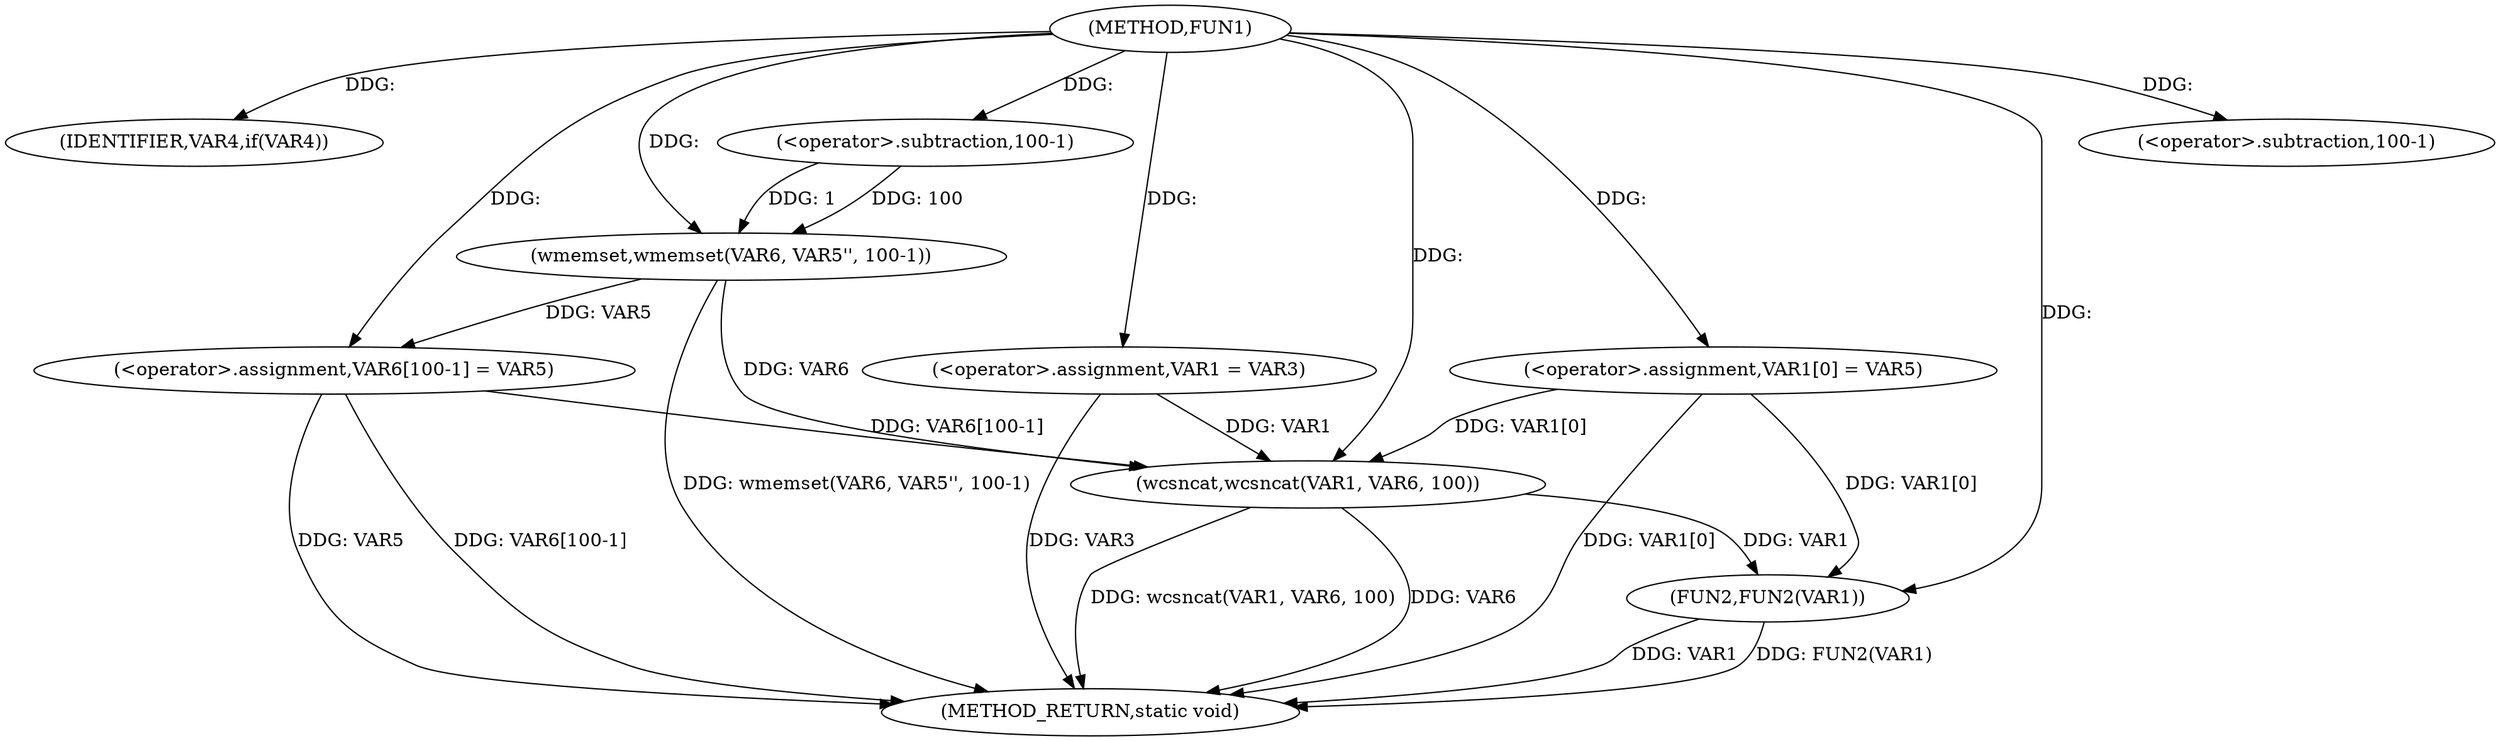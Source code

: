 digraph FUN1 {  
"1000100" [label = "(METHOD,FUN1)" ]
"1000137" [label = "(METHOD_RETURN,static void)" ]
"1000106" [label = "(IDENTIFIER,VAR4,if(VAR4))" ]
"1000108" [label = "(<operator>.assignment,VAR1 = VAR3)" ]
"1000111" [label = "(<operator>.assignment,VAR1[0] = VAR5)" ]
"1000118" [label = "(wmemset,wmemset(VAR6, VAR5'', 100-1))" ]
"1000121" [label = "(<operator>.subtraction,100-1)" ]
"1000124" [label = "(<operator>.assignment,VAR6[100-1] = VAR5)" ]
"1000127" [label = "(<operator>.subtraction,100-1)" ]
"1000131" [label = "(wcsncat,wcsncat(VAR1, VAR6, 100))" ]
"1000135" [label = "(FUN2,FUN2(VAR1))" ]
  "1000124" -> "1000137"  [ label = "DDG: VAR5"] 
  "1000124" -> "1000137"  [ label = "DDG: VAR6[100-1]"] 
  "1000118" -> "1000137"  [ label = "DDG: wmemset(VAR6, VAR5'', 100-1)"] 
  "1000135" -> "1000137"  [ label = "DDG: VAR1"] 
  "1000131" -> "1000137"  [ label = "DDG: VAR6"] 
  "1000111" -> "1000137"  [ label = "DDG: VAR1[0]"] 
  "1000135" -> "1000137"  [ label = "DDG: FUN2(VAR1)"] 
  "1000108" -> "1000137"  [ label = "DDG: VAR3"] 
  "1000131" -> "1000137"  [ label = "DDG: wcsncat(VAR1, VAR6, 100)"] 
  "1000100" -> "1000106"  [ label = "DDG: "] 
  "1000100" -> "1000108"  [ label = "DDG: "] 
  "1000100" -> "1000111"  [ label = "DDG: "] 
  "1000100" -> "1000118"  [ label = "DDG: "] 
  "1000121" -> "1000118"  [ label = "DDG: 100"] 
  "1000121" -> "1000118"  [ label = "DDG: 1"] 
  "1000100" -> "1000121"  [ label = "DDG: "] 
  "1000118" -> "1000124"  [ label = "DDG: VAR5"] 
  "1000100" -> "1000124"  [ label = "DDG: "] 
  "1000100" -> "1000127"  [ label = "DDG: "] 
  "1000111" -> "1000131"  [ label = "DDG: VAR1[0]"] 
  "1000108" -> "1000131"  [ label = "DDG: VAR1"] 
  "1000100" -> "1000131"  [ label = "DDG: "] 
  "1000124" -> "1000131"  [ label = "DDG: VAR6[100-1]"] 
  "1000118" -> "1000131"  [ label = "DDG: VAR6"] 
  "1000131" -> "1000135"  [ label = "DDG: VAR1"] 
  "1000111" -> "1000135"  [ label = "DDG: VAR1[0]"] 
  "1000100" -> "1000135"  [ label = "DDG: "] 
}
